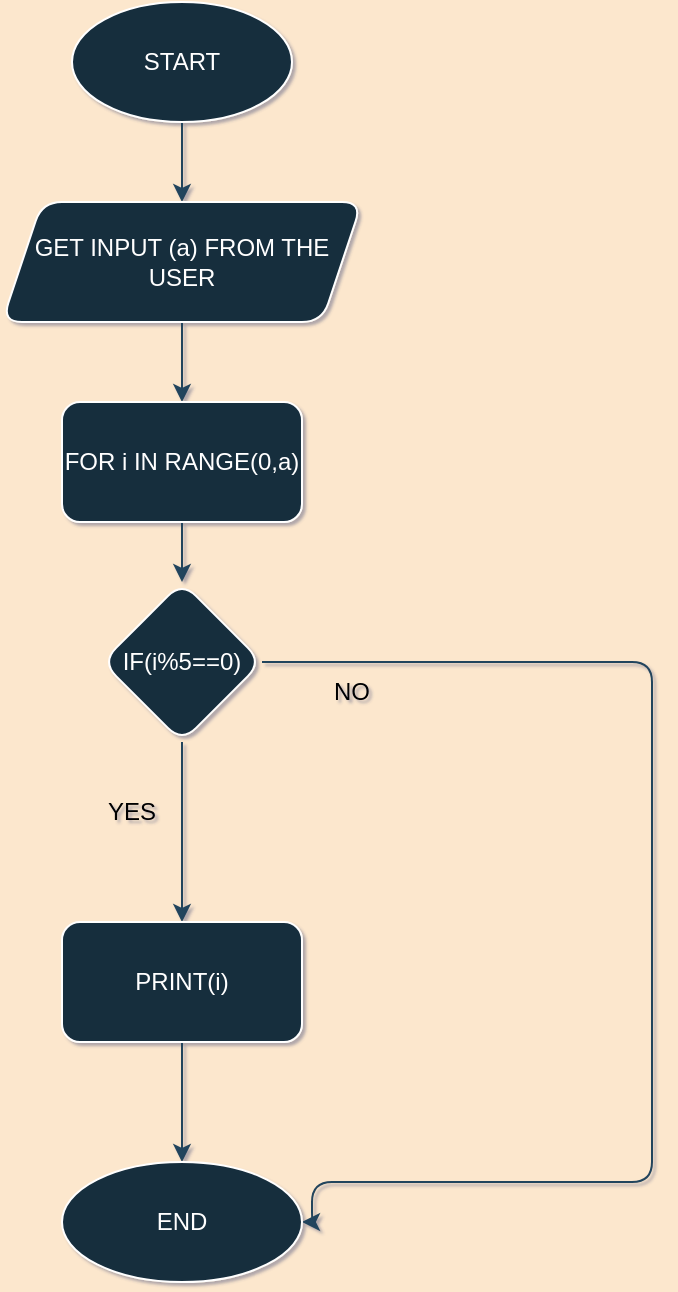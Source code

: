 <mxfile version="15.8.7" type="github">
  <diagram id="6yv5Wb_S_1a5XpERsyvJ" name="Page-1">
    <mxGraphModel dx="868" dy="482" grid="1" gridSize="10" guides="1" tooltips="1" connect="1" arrows="1" fold="1" page="1" pageScale="1" pageWidth="850" pageHeight="1100" background="#FCE7CD" math="0" shadow="1">
      <root>
        <mxCell id="0" />
        <mxCell id="1" parent="0" />
        <mxCell id="CkGCeYMt0P-FQUnLAOvC-3" value="" style="edgeStyle=orthogonalEdgeStyle;orthogonalLoop=1;jettySize=auto;html=1;strokeColor=#23445D;labelBackgroundColor=#FCE7CD;" edge="1" parent="1" source="CkGCeYMt0P-FQUnLAOvC-1" target="CkGCeYMt0P-FQUnLAOvC-2">
          <mxGeometry relative="1" as="geometry" />
        </mxCell>
        <mxCell id="CkGCeYMt0P-FQUnLAOvC-1" value="START" style="ellipse;whiteSpace=wrap;html=1;fillColor=#182E3E;strokeColor=#FFFFFF;fontColor=#FFFFFF;rounded=1;" vertex="1" parent="1">
          <mxGeometry x="370" y="50" width="110" height="60" as="geometry" />
        </mxCell>
        <mxCell id="CkGCeYMt0P-FQUnLAOvC-5" value="" style="edgeStyle=orthogonalEdgeStyle;orthogonalLoop=1;jettySize=auto;html=1;strokeColor=#23445D;labelBackgroundColor=#FCE7CD;" edge="1" parent="1" source="CkGCeYMt0P-FQUnLAOvC-2" target="CkGCeYMt0P-FQUnLAOvC-4">
          <mxGeometry relative="1" as="geometry" />
        </mxCell>
        <mxCell id="CkGCeYMt0P-FQUnLAOvC-2" value="GET INPUT (a) FROM THE USER" style="shape=parallelogram;perimeter=parallelogramPerimeter;whiteSpace=wrap;html=1;fixedSize=1;fillColor=#182E3E;strokeColor=#FFFFFF;fontColor=#FFFFFF;rounded=1;" vertex="1" parent="1">
          <mxGeometry x="335" y="150" width="180" height="60" as="geometry" />
        </mxCell>
        <mxCell id="CkGCeYMt0P-FQUnLAOvC-7" value="" style="edgeStyle=orthogonalEdgeStyle;orthogonalLoop=1;jettySize=auto;html=1;strokeColor=#23445D;labelBackgroundColor=#FCE7CD;" edge="1" parent="1" source="CkGCeYMt0P-FQUnLAOvC-4" target="CkGCeYMt0P-FQUnLAOvC-6">
          <mxGeometry relative="1" as="geometry" />
        </mxCell>
        <mxCell id="CkGCeYMt0P-FQUnLAOvC-4" value="FOR i IN RANGE(0,a)" style="whiteSpace=wrap;html=1;fillColor=#182E3E;strokeColor=#FFFFFF;fontColor=#FFFFFF;rounded=1;" vertex="1" parent="1">
          <mxGeometry x="365" y="250" width="120" height="60" as="geometry" />
        </mxCell>
        <mxCell id="CkGCeYMt0P-FQUnLAOvC-9" value="" style="edgeStyle=orthogonalEdgeStyle;orthogonalLoop=1;jettySize=auto;html=1;strokeColor=#23445D;labelBackgroundColor=#FCE7CD;" edge="1" parent="1" source="CkGCeYMt0P-FQUnLAOvC-6" target="CkGCeYMt0P-FQUnLAOvC-8">
          <mxGeometry relative="1" as="geometry" />
        </mxCell>
        <mxCell id="CkGCeYMt0P-FQUnLAOvC-11" value="" style="edgeStyle=orthogonalEdgeStyle;orthogonalLoop=1;jettySize=auto;html=1;strokeColor=#23445D;labelBackgroundColor=#FCE7CD;" edge="1" parent="1" source="CkGCeYMt0P-FQUnLAOvC-6" target="CkGCeYMt0P-FQUnLAOvC-12">
          <mxGeometry relative="1" as="geometry">
            <mxPoint x="490" y="650" as="targetPoint" />
            <Array as="points">
              <mxPoint x="660" y="380" />
              <mxPoint x="660" y="640" />
              <mxPoint x="490" y="640" />
              <mxPoint x="490" y="660" />
            </Array>
          </mxGeometry>
        </mxCell>
        <mxCell id="CkGCeYMt0P-FQUnLAOvC-6" value="IF(i%5==0)" style="rhombus;whiteSpace=wrap;html=1;fillColor=#182E3E;strokeColor=#FFFFFF;fontColor=#FFFFFF;rounded=1;" vertex="1" parent="1">
          <mxGeometry x="385" y="340" width="80" height="80" as="geometry" />
        </mxCell>
        <mxCell id="CkGCeYMt0P-FQUnLAOvC-13" value="" style="edgeStyle=orthogonalEdgeStyle;orthogonalLoop=1;jettySize=auto;html=1;strokeColor=#23445D;labelBackgroundColor=#FCE7CD;" edge="1" parent="1" source="CkGCeYMt0P-FQUnLAOvC-8" target="CkGCeYMt0P-FQUnLAOvC-12">
          <mxGeometry relative="1" as="geometry" />
        </mxCell>
        <mxCell id="CkGCeYMt0P-FQUnLAOvC-8" value="PRINT(i)" style="whiteSpace=wrap;html=1;fillColor=#182E3E;strokeColor=#FFFFFF;fontColor=#FFFFFF;rounded=1;" vertex="1" parent="1">
          <mxGeometry x="365" y="510" width="120" height="60" as="geometry" />
        </mxCell>
        <mxCell id="CkGCeYMt0P-FQUnLAOvC-12" value="END" style="ellipse;whiteSpace=wrap;html=1;fillColor=#182E3E;strokeColor=#FFFFFF;fontColor=#FFFFFF;rounded=1;" vertex="1" parent="1">
          <mxGeometry x="365" y="630" width="120" height="60" as="geometry" />
        </mxCell>
        <mxCell id="CkGCeYMt0P-FQUnLAOvC-14" value="YES" style="text;html=1;strokeColor=none;fillColor=none;align=center;verticalAlign=middle;whiteSpace=wrap;fontColor=default;rounded=1;" vertex="1" parent="1">
          <mxGeometry x="370" y="440" width="60" height="30" as="geometry" />
        </mxCell>
        <mxCell id="CkGCeYMt0P-FQUnLAOvC-15" value="NO" style="text;html=1;strokeColor=none;fillColor=none;align=center;verticalAlign=middle;whiteSpace=wrap;fontColor=#000000;rounded=1;" vertex="1" parent="1">
          <mxGeometry x="480" y="380" width="60" height="30" as="geometry" />
        </mxCell>
      </root>
    </mxGraphModel>
  </diagram>
</mxfile>
